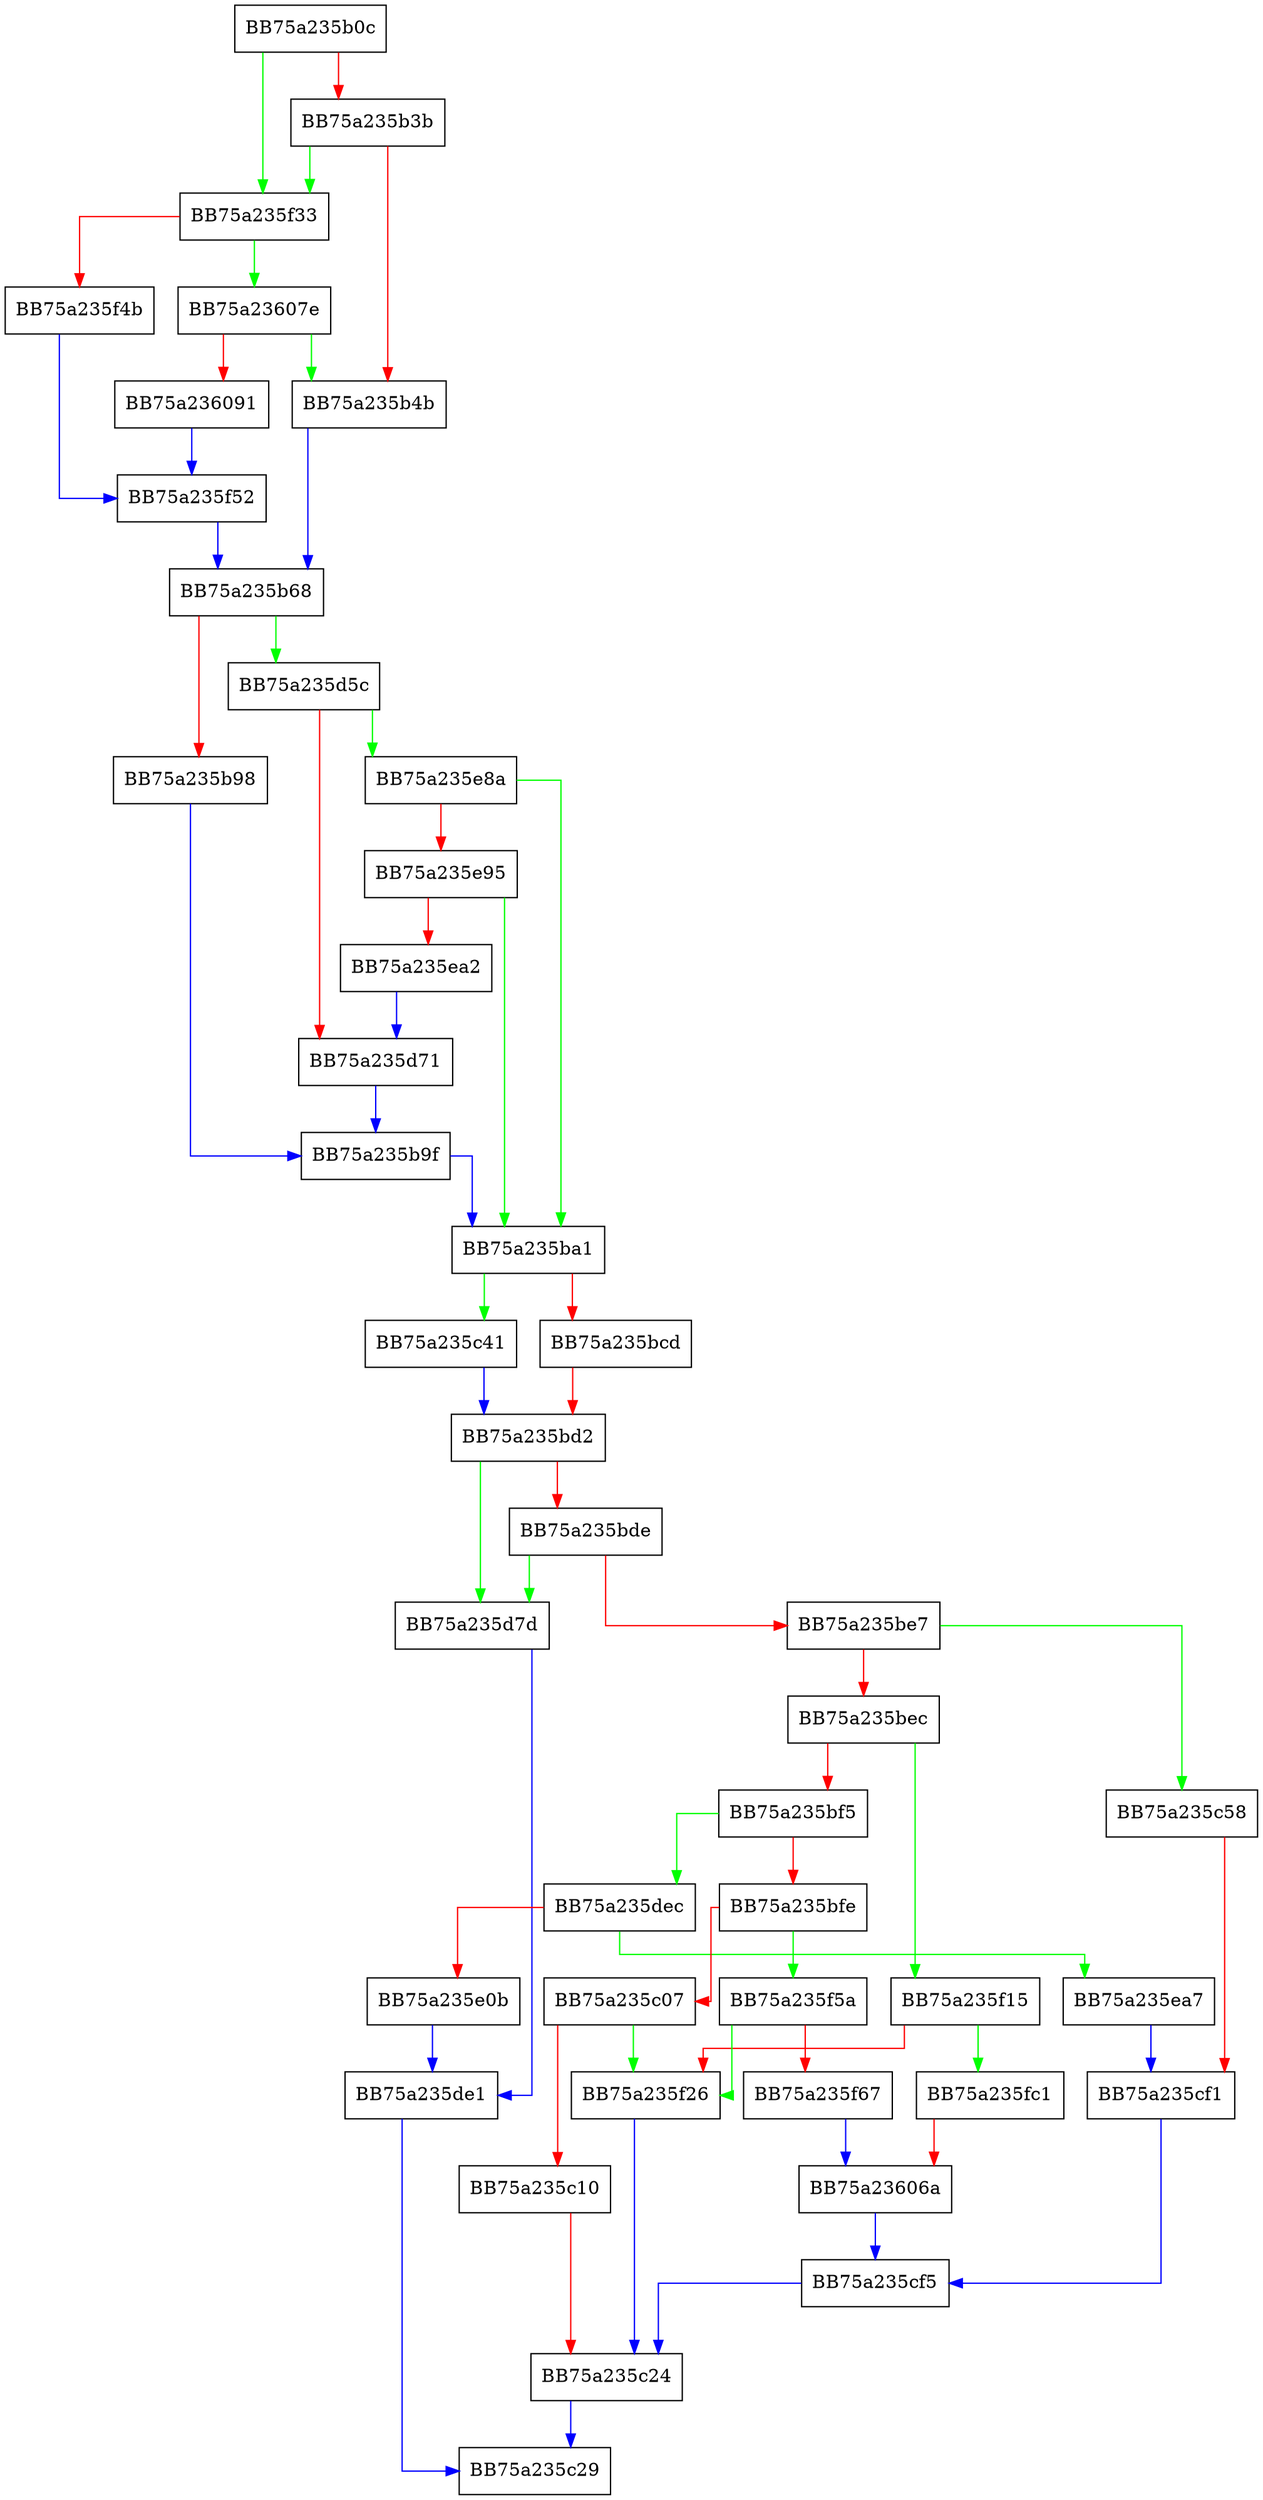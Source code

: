 digraph indirect_grp5 {
  node [shape="box"];
  graph [splines=ortho];
  BB75a235b0c -> BB75a235f33 [color="green"];
  BB75a235b0c -> BB75a235b3b [color="red"];
  BB75a235b3b -> BB75a235f33 [color="green"];
  BB75a235b3b -> BB75a235b4b [color="red"];
  BB75a235b4b -> BB75a235b68 [color="blue"];
  BB75a235b68 -> BB75a235d5c [color="green"];
  BB75a235b68 -> BB75a235b98 [color="red"];
  BB75a235b98 -> BB75a235b9f [color="blue"];
  BB75a235b9f -> BB75a235ba1 [color="blue"];
  BB75a235ba1 -> BB75a235c41 [color="green"];
  BB75a235ba1 -> BB75a235bcd [color="red"];
  BB75a235bcd -> BB75a235bd2 [color="red"];
  BB75a235bd2 -> BB75a235d7d [color="green"];
  BB75a235bd2 -> BB75a235bde [color="red"];
  BB75a235bde -> BB75a235d7d [color="green"];
  BB75a235bde -> BB75a235be7 [color="red"];
  BB75a235be7 -> BB75a235c58 [color="green"];
  BB75a235be7 -> BB75a235bec [color="red"];
  BB75a235bec -> BB75a235f15 [color="green"];
  BB75a235bec -> BB75a235bf5 [color="red"];
  BB75a235bf5 -> BB75a235dec [color="green"];
  BB75a235bf5 -> BB75a235bfe [color="red"];
  BB75a235bfe -> BB75a235f5a [color="green"];
  BB75a235bfe -> BB75a235c07 [color="red"];
  BB75a235c07 -> BB75a235f26 [color="green"];
  BB75a235c07 -> BB75a235c10 [color="red"];
  BB75a235c10 -> BB75a235c24 [color="red"];
  BB75a235c24 -> BB75a235c29 [color="blue"];
  BB75a235c41 -> BB75a235bd2 [color="blue"];
  BB75a235c58 -> BB75a235cf1 [color="red"];
  BB75a235cf1 -> BB75a235cf5 [color="blue"];
  BB75a235cf5 -> BB75a235c24 [color="blue"];
  BB75a235d5c -> BB75a235e8a [color="green"];
  BB75a235d5c -> BB75a235d71 [color="red"];
  BB75a235d71 -> BB75a235b9f [color="blue"];
  BB75a235d7d -> BB75a235de1 [color="blue"];
  BB75a235de1 -> BB75a235c29 [color="blue"];
  BB75a235dec -> BB75a235ea7 [color="green"];
  BB75a235dec -> BB75a235e0b [color="red"];
  BB75a235e0b -> BB75a235de1 [color="blue"];
  BB75a235e8a -> BB75a235ba1 [color="green"];
  BB75a235e8a -> BB75a235e95 [color="red"];
  BB75a235e95 -> BB75a235ba1 [color="green"];
  BB75a235e95 -> BB75a235ea2 [color="red"];
  BB75a235ea2 -> BB75a235d71 [color="blue"];
  BB75a235ea7 -> BB75a235cf1 [color="blue"];
  BB75a235f15 -> BB75a235fc1 [color="green"];
  BB75a235f15 -> BB75a235f26 [color="red"];
  BB75a235f26 -> BB75a235c24 [color="blue"];
  BB75a235f33 -> BB75a23607e [color="green"];
  BB75a235f33 -> BB75a235f4b [color="red"];
  BB75a235f4b -> BB75a235f52 [color="blue"];
  BB75a235f52 -> BB75a235b68 [color="blue"];
  BB75a235f5a -> BB75a235f26 [color="green"];
  BB75a235f5a -> BB75a235f67 [color="red"];
  BB75a235f67 -> BB75a23606a [color="blue"];
  BB75a235fc1 -> BB75a23606a [color="red"];
  BB75a23606a -> BB75a235cf5 [color="blue"];
  BB75a23607e -> BB75a235b4b [color="green"];
  BB75a23607e -> BB75a236091 [color="red"];
  BB75a236091 -> BB75a235f52 [color="blue"];
}